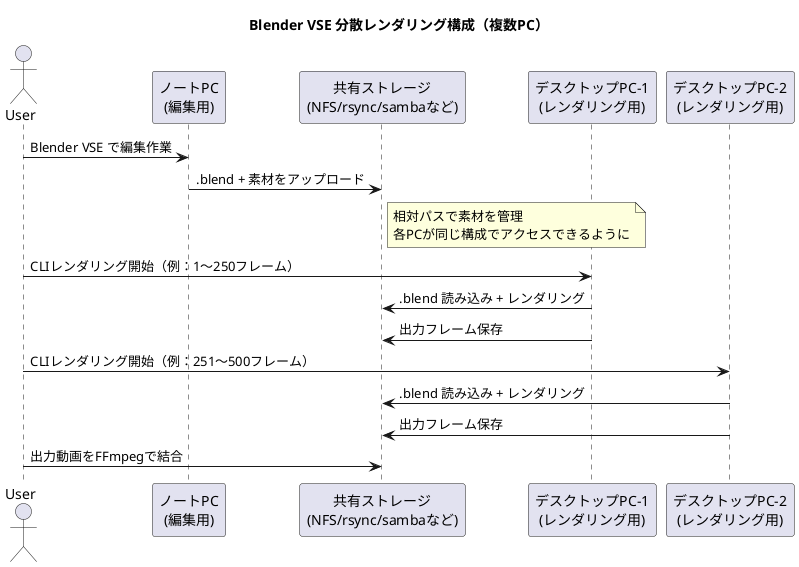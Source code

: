 @startuml
title Blender VSE 分散レンダリング構成（複数PC）

actor User
participant "ノートPC\n(編集用)" as Editor
participant "共有ストレージ\n(NFS/rsync/sambaなど)" as Storage
participant "デスクトップPC-1\n(レンダリング用)" as Render1
participant "デスクトップPC-2\n(レンダリング用)" as Render2

User -> Editor : Blender VSE で編集作業
Editor -> Storage : .blend + 素材をアップロード
note right of Storage
  相対パスで素材を管理
  各PCが同じ構成でアクセスできるように
end note

User -> Render1 : CLIレンダリング開始（例：1〜250フレーム）
Render1 -> Storage : .blend 読み込み + レンダリング
Render1 -> Storage : 出力フレーム保存

User -> Render2 : CLIレンダリング開始（例：251〜500フレーム）
Render2 -> Storage : .blend 読み込み + レンダリング
Render2 -> Storage : 出力フレーム保存

User -> Storage : 出力動画をFFmpegで結合

@enduml